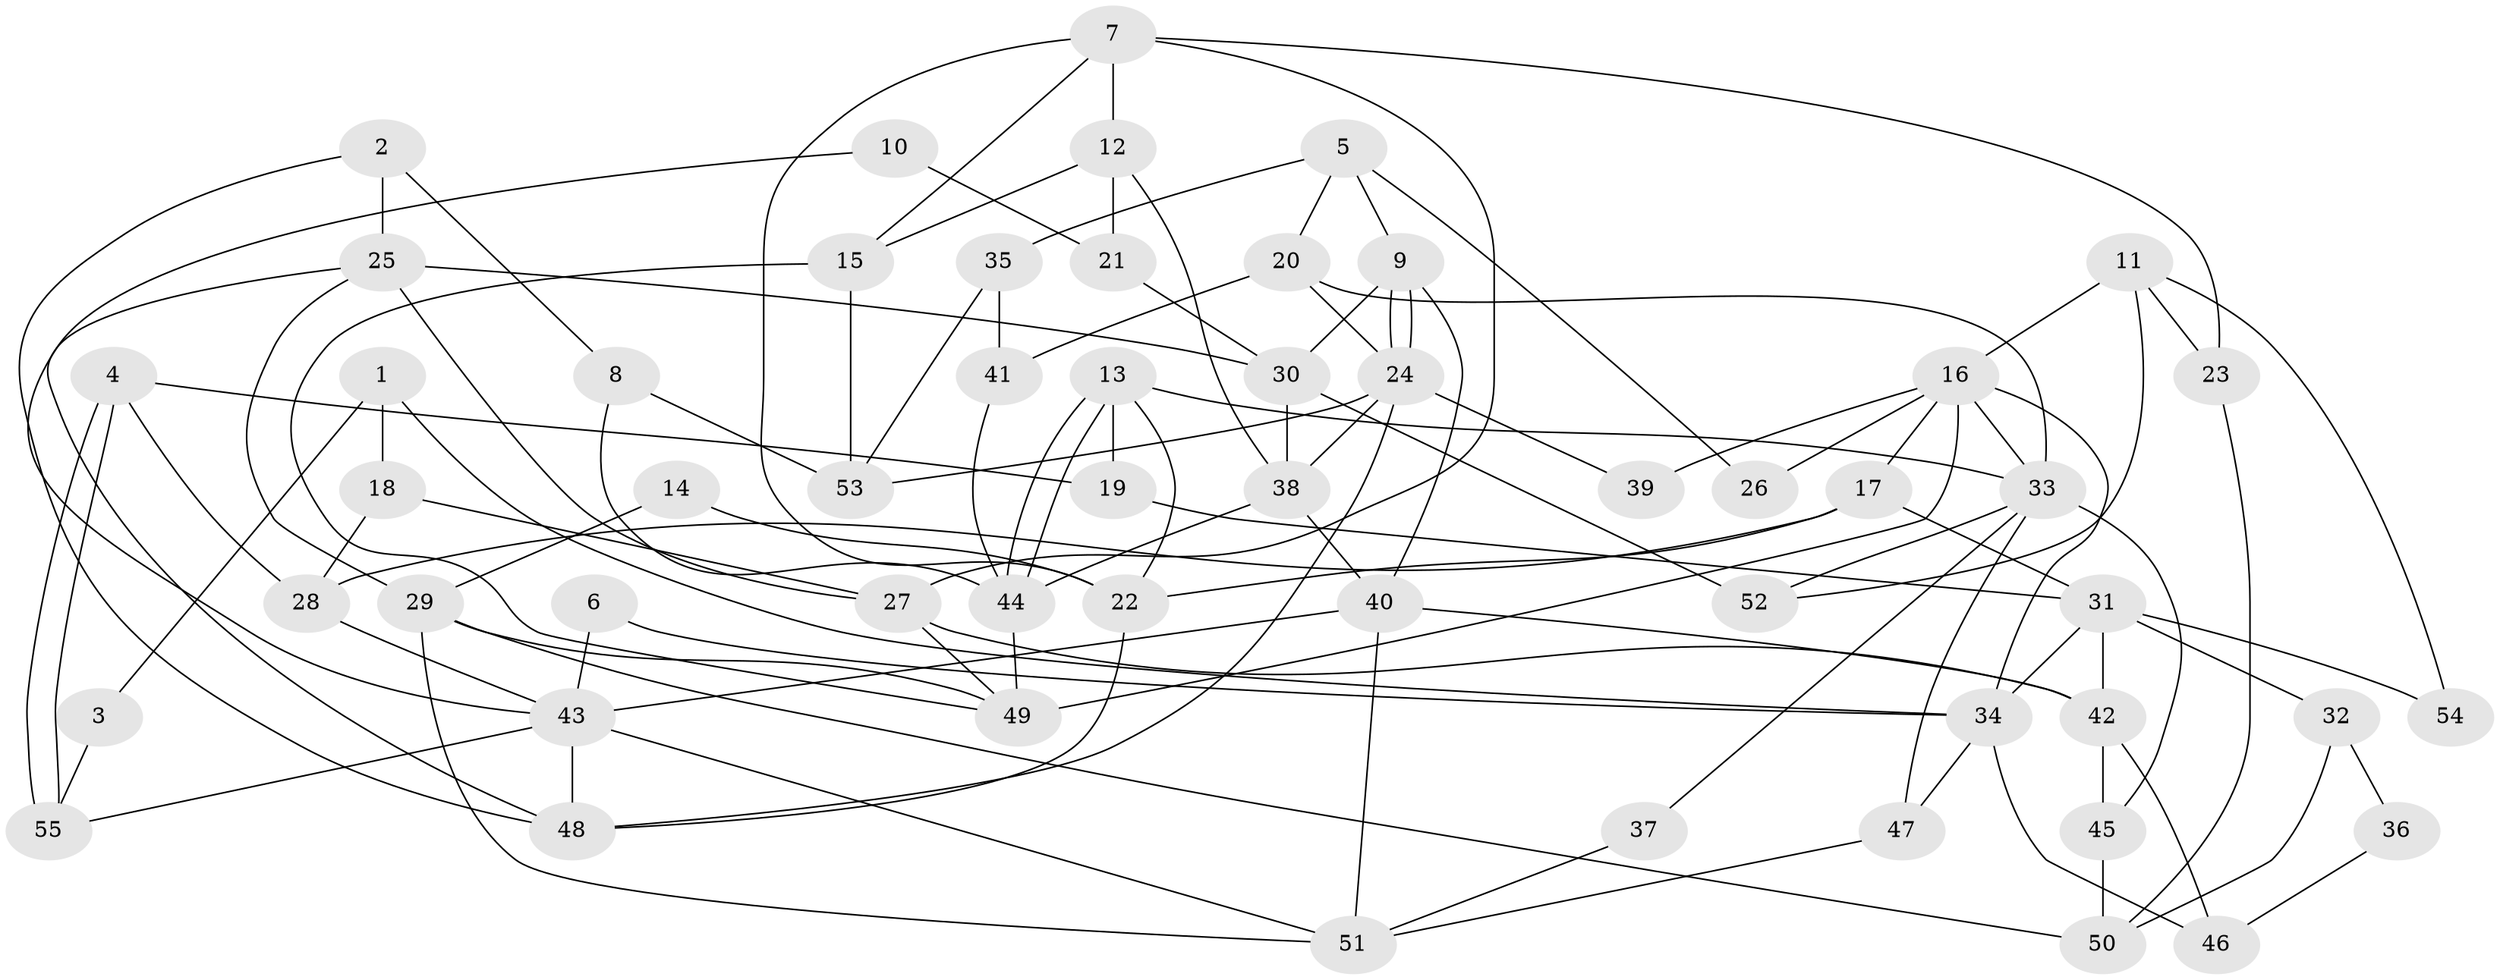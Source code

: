 // Generated by graph-tools (version 1.1) at 2025/11/02/27/25 16:11:20]
// undirected, 55 vertices, 110 edges
graph export_dot {
graph [start="1"]
  node [color=gray90,style=filled];
  1;
  2;
  3;
  4;
  5;
  6;
  7;
  8;
  9;
  10;
  11;
  12;
  13;
  14;
  15;
  16;
  17;
  18;
  19;
  20;
  21;
  22;
  23;
  24;
  25;
  26;
  27;
  28;
  29;
  30;
  31;
  32;
  33;
  34;
  35;
  36;
  37;
  38;
  39;
  40;
  41;
  42;
  43;
  44;
  45;
  46;
  47;
  48;
  49;
  50;
  51;
  52;
  53;
  54;
  55;
  1 -- 18;
  1 -- 34;
  1 -- 3;
  2 -- 25;
  2 -- 8;
  2 -- 48;
  3 -- 55;
  4 -- 55;
  4 -- 55;
  4 -- 28;
  4 -- 19;
  5 -- 9;
  5 -- 20;
  5 -- 26;
  5 -- 35;
  6 -- 34;
  6 -- 43;
  7 -- 22;
  7 -- 12;
  7 -- 15;
  7 -- 23;
  7 -- 27;
  8 -- 53;
  8 -- 44;
  9 -- 24;
  9 -- 24;
  9 -- 40;
  9 -- 30;
  10 -- 43;
  10 -- 21;
  11 -- 23;
  11 -- 16;
  11 -- 52;
  11 -- 54;
  12 -- 15;
  12 -- 38;
  12 -- 21;
  13 -- 33;
  13 -- 44;
  13 -- 44;
  13 -- 19;
  13 -- 22;
  14 -- 22;
  14 -- 29;
  15 -- 49;
  15 -- 53;
  16 -- 17;
  16 -- 49;
  16 -- 26;
  16 -- 33;
  16 -- 34;
  16 -- 39;
  17 -- 22;
  17 -- 31;
  17 -- 28;
  18 -- 28;
  18 -- 27;
  19 -- 31;
  20 -- 41;
  20 -- 24;
  20 -- 33;
  21 -- 30;
  22 -- 48;
  23 -- 50;
  24 -- 48;
  24 -- 38;
  24 -- 39;
  24 -- 53;
  25 -- 30;
  25 -- 27;
  25 -- 29;
  25 -- 48;
  27 -- 49;
  27 -- 42;
  28 -- 43;
  29 -- 51;
  29 -- 49;
  29 -- 50;
  30 -- 52;
  30 -- 38;
  31 -- 42;
  31 -- 32;
  31 -- 34;
  31 -- 54;
  32 -- 50;
  32 -- 36;
  33 -- 37;
  33 -- 45;
  33 -- 47;
  33 -- 52;
  34 -- 46;
  34 -- 47;
  35 -- 53;
  35 -- 41;
  36 -- 46;
  37 -- 51;
  38 -- 40;
  38 -- 44;
  40 -- 51;
  40 -- 42;
  40 -- 43;
  41 -- 44;
  42 -- 45;
  42 -- 46;
  43 -- 48;
  43 -- 51;
  43 -- 55;
  44 -- 49;
  45 -- 50;
  47 -- 51;
}
